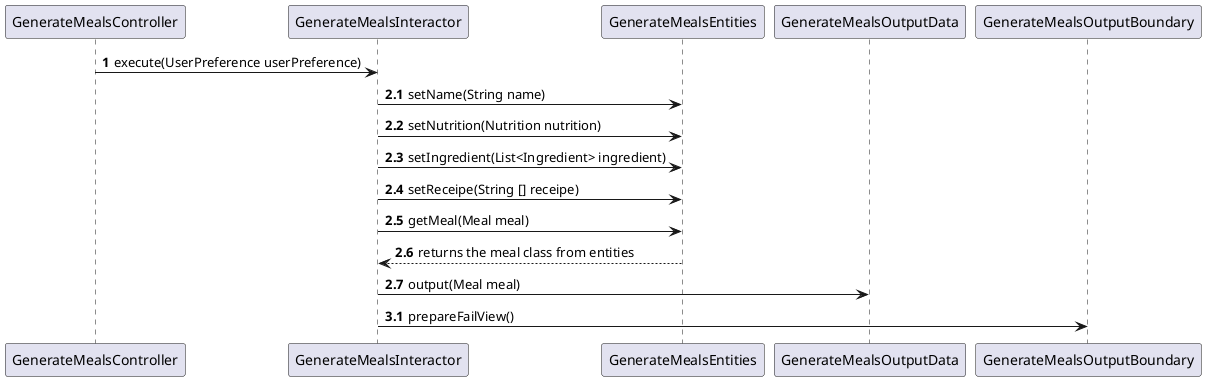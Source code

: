 @startuml
'https://plantuml.com/sequence-diagram

autonumber

autonumber 1
GenerateMealsController -> GenerateMealsInteractor: execute(UserPreference userPreference)

autonumber 2.1
GenerateMealsInteractor -> GenerateMealsEntities: setName(String name)
GenerateMealsInteractor -> GenerateMealsEntities: setNutrition(Nutrition nutrition)
GenerateMealsInteractor -> GenerateMealsEntities: setIngredient(List<Ingredient> ingredient)
GenerateMealsInteractor -> GenerateMealsEntities: setReceipe(String [] receipe)
GenerateMealsInteractor -> GenerateMealsEntities: getMeal(Meal meal)
GenerateMealsInteractor <-- GenerateMealsEntities: returns the meal class from entities
GenerateMealsInteractor -> GenerateMealsOutputData: output(Meal meal)

autonumber 3.1
GenerateMealsInteractor -> GenerateMealsOutputBoundary: prepareFailView()


@enduml